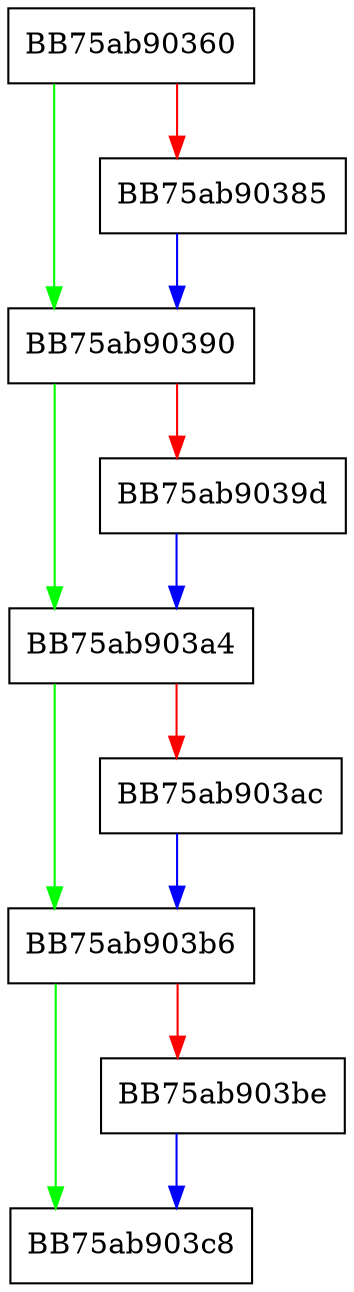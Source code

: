 digraph CopyStats {
  node [shape="box"];
  graph [splines=ortho];
  BB75ab90360 -> BB75ab90390 [color="green"];
  BB75ab90360 -> BB75ab90385 [color="red"];
  BB75ab90385 -> BB75ab90390 [color="blue"];
  BB75ab90390 -> BB75ab903a4 [color="green"];
  BB75ab90390 -> BB75ab9039d [color="red"];
  BB75ab9039d -> BB75ab903a4 [color="blue"];
  BB75ab903a4 -> BB75ab903b6 [color="green"];
  BB75ab903a4 -> BB75ab903ac [color="red"];
  BB75ab903ac -> BB75ab903b6 [color="blue"];
  BB75ab903b6 -> BB75ab903c8 [color="green"];
  BB75ab903b6 -> BB75ab903be [color="red"];
  BB75ab903be -> BB75ab903c8 [color="blue"];
}